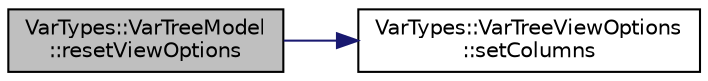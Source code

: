 digraph "VarTypes::VarTreeModel::resetViewOptions"
{
 // INTERACTIVE_SVG=YES
  edge [fontname="Helvetica",fontsize="10",labelfontname="Helvetica",labelfontsize="10"];
  node [fontname="Helvetica",fontsize="10",shape=record];
  rankdir="LR";
  Node1 [label="VarTypes::VarTreeModel\l::resetViewOptions",height=0.2,width=0.4,color="black", fillcolor="grey75", style="filled", fontcolor="black"];
  Node1 -> Node2 [color="midnightblue",fontsize="10",style="solid",fontname="Helvetica"];
  Node2 [label="VarTypes::VarTreeViewOptions\l::setColumns",height=0.2,width=0.4,color="black", fillcolor="white", style="filled",URL="$df/d40/class_var_types_1_1_var_tree_view_options.html#a4e41067fa7cf92a4462f5b61b57bc5b6"];
}
